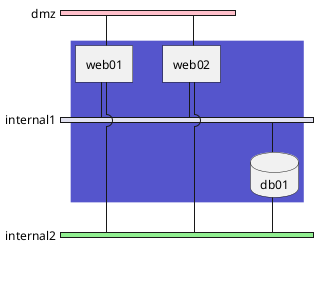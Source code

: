 @startuml
nwdiag {
    network dmz {
        color = pink
        web01
        web02
    }
    network internal1 {
        web01
        web02
        db01
    }
    network internal2 {
        color = lightgreen
        web01
        web02
        db01 [shape = database]
    }
    group app {
        color = "5555CC"
        web01
        web02
        db01
    }
}
@enduml